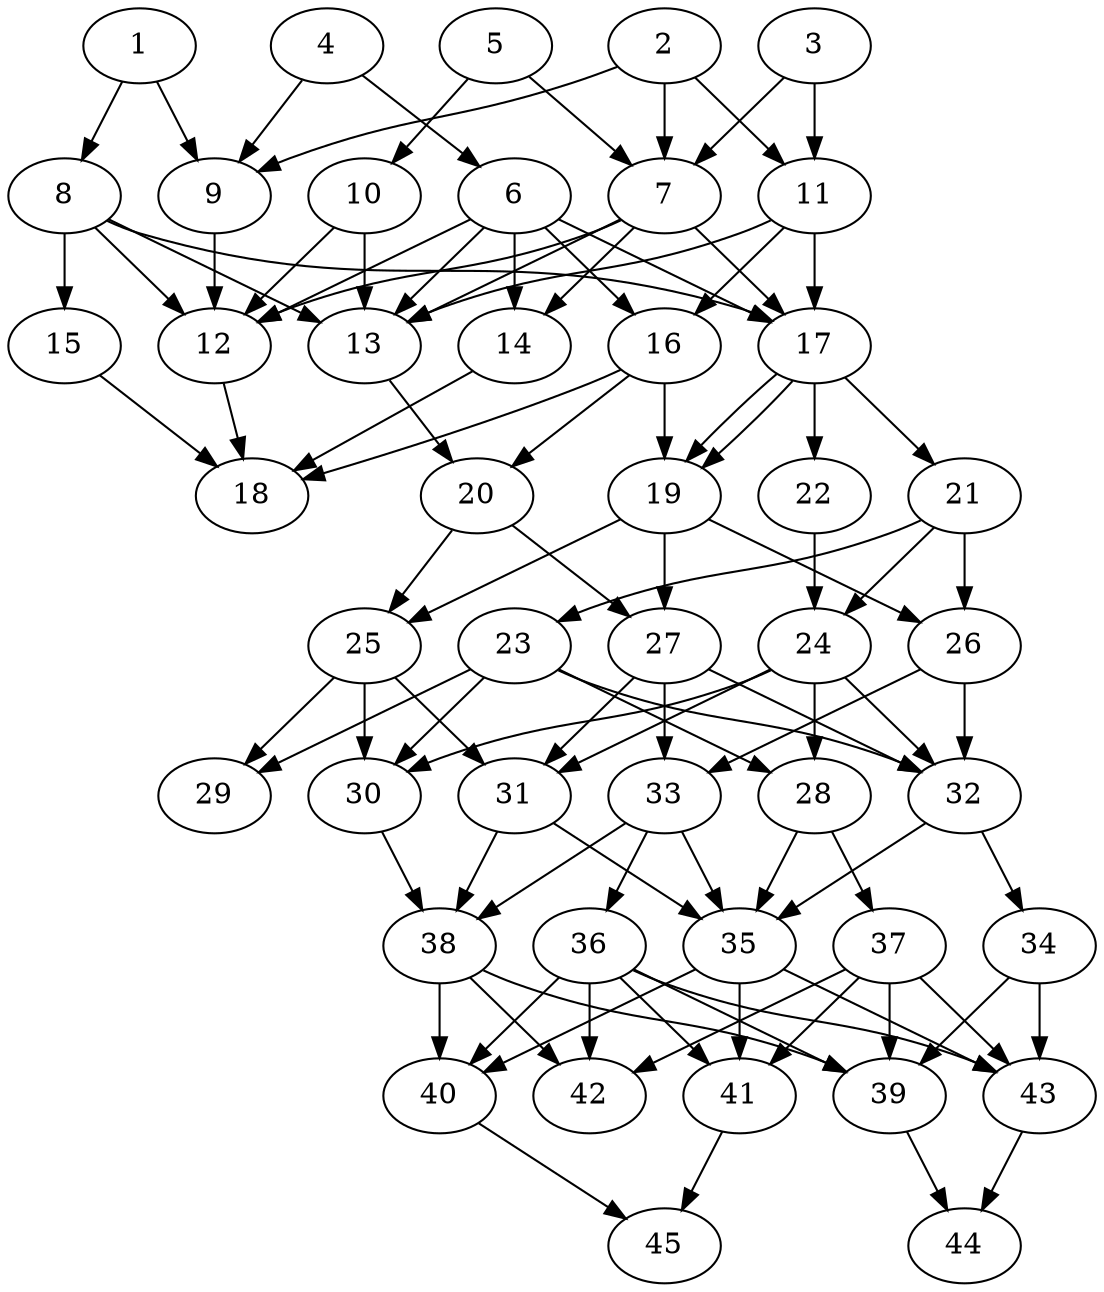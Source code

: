 // DAG automatically generated by daggen at Thu Oct  3 14:07:24 2019
// ./daggen --dot -n 45 --ccr 0.3 --fat 0.5 --regular 0.9 --density 0.7 --mindata 5242880 --maxdata 52428800 
digraph G {
  1 [size="139762347", alpha="0.15", expect_size="41928704"] 
  1 -> 8 [size ="41928704"]
  1 -> 9 [size ="41928704"]
  2 [size="43021653", alpha="0.18", expect_size="12906496"] 
  2 -> 7 [size ="12906496"]
  2 -> 9 [size ="12906496"]
  2 -> 11 [size ="12906496"]
  3 [size="67624960", alpha="0.13", expect_size="20287488"] 
  3 -> 7 [size ="20287488"]
  3 -> 11 [size ="20287488"]
  4 [size="155559253", alpha="0.10", expect_size="46667776"] 
  4 -> 6 [size ="46667776"]
  4 -> 9 [size ="46667776"]
  5 [size="67826347", alpha="0.16", expect_size="20347904"] 
  5 -> 7 [size ="20347904"]
  5 -> 10 [size ="20347904"]
  6 [size="138383360", alpha="0.13", expect_size="41515008"] 
  6 -> 12 [size ="41515008"]
  6 -> 13 [size ="41515008"]
  6 -> 14 [size ="41515008"]
  6 -> 16 [size ="41515008"]
  6 -> 17 [size ="41515008"]
  7 [size="96098987", alpha="0.05", expect_size="28829696"] 
  7 -> 12 [size ="28829696"]
  7 -> 13 [size ="28829696"]
  7 -> 14 [size ="28829696"]
  7 -> 17 [size ="28829696"]
  8 [size="142749013", alpha="0.16", expect_size="42824704"] 
  8 -> 12 [size ="42824704"]
  8 -> 13 [size ="42824704"]
  8 -> 15 [size ="42824704"]
  8 -> 17 [size ="42824704"]
  9 [size="103830187", alpha="0.20", expect_size="31149056"] 
  9 -> 12 [size ="31149056"]
  10 [size="81404587", alpha="0.08", expect_size="24421376"] 
  10 -> 12 [size ="24421376"]
  10 -> 13 [size ="24421376"]
  11 [size="173090133", alpha="0.03", expect_size="51927040"] 
  11 -> 13 [size ="51927040"]
  11 -> 16 [size ="51927040"]
  11 -> 17 [size ="51927040"]
  12 [size="129935360", alpha="0.04", expect_size="38980608"] 
  12 -> 18 [size ="38980608"]
  13 [size="116247893", alpha="0.10", expect_size="34874368"] 
  13 -> 20 [size ="34874368"]
  14 [size="61378560", alpha="0.04", expect_size="18413568"] 
  14 -> 18 [size ="18413568"]
  15 [size="143858347", alpha="0.16", expect_size="43157504"] 
  15 -> 18 [size ="43157504"]
  16 [size="110124373", alpha="0.17", expect_size="33037312"] 
  16 -> 18 [size ="33037312"]
  16 -> 19 [size ="33037312"]
  16 -> 20 [size ="33037312"]
  17 [size="57374720", alpha="0.19", expect_size="17212416"] 
  17 -> 19 [size ="17212416"]
  17 -> 19 [size ="17212416"]
  17 -> 21 [size ="17212416"]
  17 -> 22 [size ="17212416"]
  18 [size="95989760", alpha="0.08", expect_size="28796928"] 
  19 [size="67539627", alpha="0.17", expect_size="20261888"] 
  19 -> 25 [size ="20261888"]
  19 -> 26 [size ="20261888"]
  19 -> 27 [size ="20261888"]
  20 [size="67536213", alpha="0.13", expect_size="20260864"] 
  20 -> 25 [size ="20260864"]
  20 -> 27 [size ="20260864"]
  21 [size="130587307", alpha="0.04", expect_size="39176192"] 
  21 -> 23 [size ="39176192"]
  21 -> 24 [size ="39176192"]
  21 -> 26 [size ="39176192"]
  22 [size="153852587", alpha="0.18", expect_size="46155776"] 
  22 -> 24 [size ="46155776"]
  23 [size="31764480", alpha="0.19", expect_size="9529344"] 
  23 -> 28 [size ="9529344"]
  23 -> 29 [size ="9529344"]
  23 -> 30 [size ="9529344"]
  23 -> 32 [size ="9529344"]
  24 [size="112172373", alpha="0.17", expect_size="33651712"] 
  24 -> 28 [size ="33651712"]
  24 -> 30 [size ="33651712"]
  24 -> 31 [size ="33651712"]
  24 -> 32 [size ="33651712"]
  25 [size="142974293", alpha="0.01", expect_size="42892288"] 
  25 -> 29 [size ="42892288"]
  25 -> 30 [size ="42892288"]
  25 -> 31 [size ="42892288"]
  26 [size="108864853", alpha="0.01", expect_size="32659456"] 
  26 -> 32 [size ="32659456"]
  26 -> 33 [size ="32659456"]
  27 [size="82991787", alpha="0.11", expect_size="24897536"] 
  27 -> 31 [size ="24897536"]
  27 -> 32 [size ="24897536"]
  27 -> 33 [size ="24897536"]
  28 [size="78322347", alpha="0.17", expect_size="23496704"] 
  28 -> 35 [size ="23496704"]
  28 -> 37 [size ="23496704"]
  29 [size="138478933", alpha="0.14", expect_size="41543680"] 
  30 [size="116715520", alpha="0.19", expect_size="35014656"] 
  30 -> 38 [size ="35014656"]
  31 [size="59231573", alpha="0.04", expect_size="17769472"] 
  31 -> 35 [size ="17769472"]
  31 -> 38 [size ="17769472"]
  32 [size="88316587", alpha="0.03", expect_size="26494976"] 
  32 -> 34 [size ="26494976"]
  32 -> 35 [size ="26494976"]
  33 [size="72232960", alpha="0.15", expect_size="21669888"] 
  33 -> 35 [size ="21669888"]
  33 -> 36 [size ="21669888"]
  33 -> 38 [size ="21669888"]
  34 [size="61129387", alpha="0.12", expect_size="18338816"] 
  34 -> 39 [size ="18338816"]
  34 -> 43 [size ="18338816"]
  35 [size="35802453", alpha="0.05", expect_size="10740736"] 
  35 -> 40 [size ="10740736"]
  35 -> 41 [size ="10740736"]
  35 -> 43 [size ="10740736"]
  36 [size="46605653", alpha="0.10", expect_size="13981696"] 
  36 -> 39 [size ="13981696"]
  36 -> 40 [size ="13981696"]
  36 -> 41 [size ="13981696"]
  36 -> 42 [size ="13981696"]
  36 -> 43 [size ="13981696"]
  37 [size="57159680", alpha="0.00", expect_size="17147904"] 
  37 -> 39 [size ="17147904"]
  37 -> 41 [size ="17147904"]
  37 -> 42 [size ="17147904"]
  37 -> 43 [size ="17147904"]
  38 [size="146094080", alpha="0.01", expect_size="43828224"] 
  38 -> 39 [size ="43828224"]
  38 -> 40 [size ="43828224"]
  38 -> 42 [size ="43828224"]
  39 [size="124101973", alpha="0.07", expect_size="37230592"] 
  39 -> 44 [size ="37230592"]
  40 [size="77544107", alpha="0.20", expect_size="23263232"] 
  40 -> 45 [size ="23263232"]
  41 [size="70352213", alpha="0.07", expect_size="21105664"] 
  41 -> 45 [size ="21105664"]
  42 [size="100850347", alpha="0.12", expect_size="30255104"] 
  43 [size="124218027", alpha="0.18", expect_size="37265408"] 
  43 -> 44 [size ="37265408"]
  44 [size="81933653", alpha="0.17", expect_size="24580096"] 
  45 [size="17909760", alpha="0.11", expect_size="5372928"] 
}
